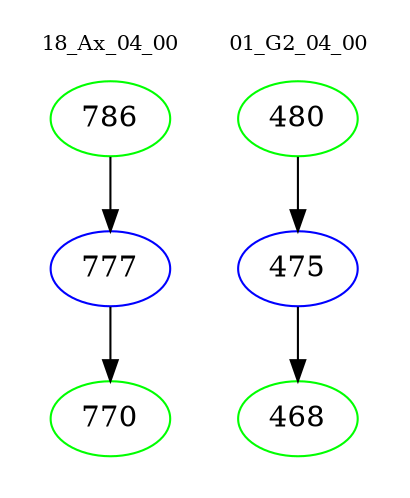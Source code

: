 digraph{
subgraph cluster_0 {
color = white
label = "18_Ax_04_00";
fontsize=10;
T0_786 [label="786", color="green"]
T0_786 -> T0_777 [color="black"]
T0_777 [label="777", color="blue"]
T0_777 -> T0_770 [color="black"]
T0_770 [label="770", color="green"]
}
subgraph cluster_1 {
color = white
label = "01_G2_04_00";
fontsize=10;
T1_480 [label="480", color="green"]
T1_480 -> T1_475 [color="black"]
T1_475 [label="475", color="blue"]
T1_475 -> T1_468 [color="black"]
T1_468 [label="468", color="green"]
}
}
